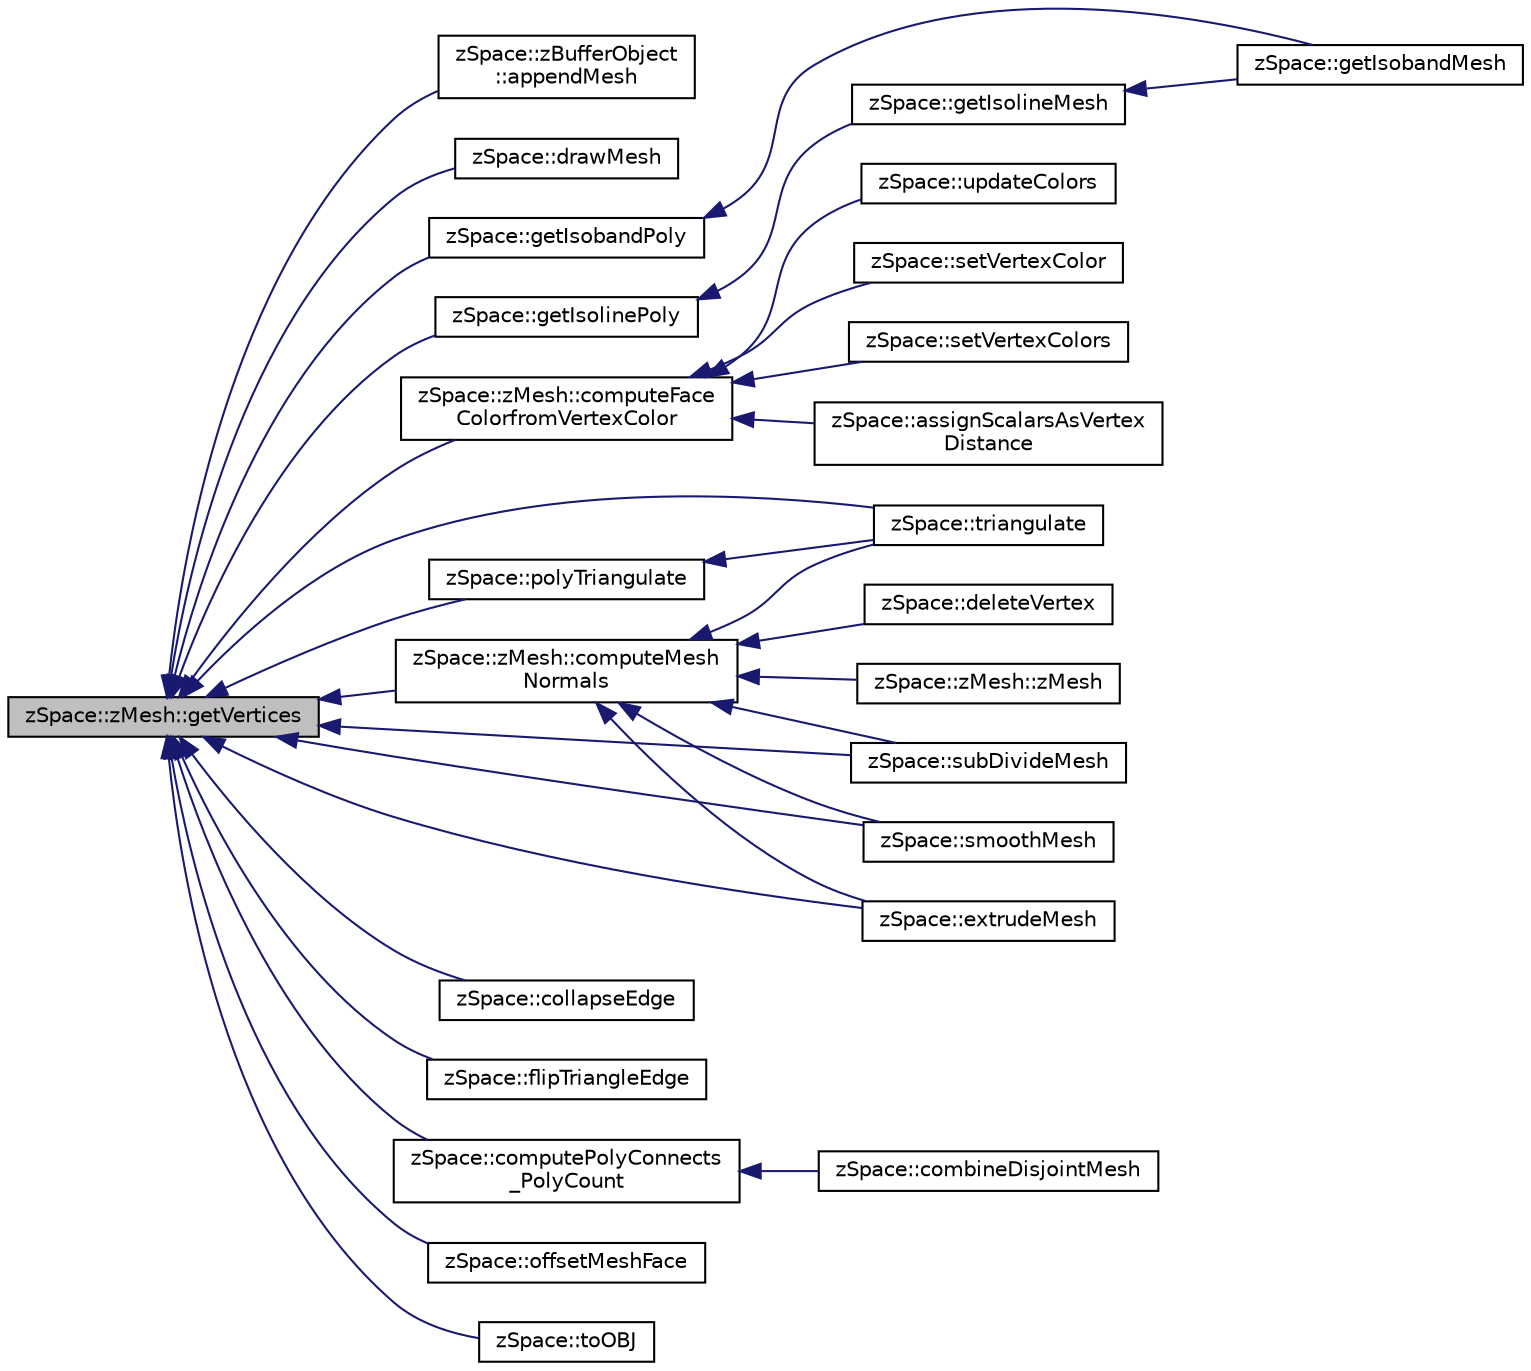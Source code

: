 digraph "zSpace::zMesh::getVertices"
{
  edge [fontname="Helvetica",fontsize="10",labelfontname="Helvetica",labelfontsize="10"];
  node [fontname="Helvetica",fontsize="10",shape=record];
  rankdir="LR";
  Node255 [label="zSpace::zMesh::getVertices",height=0.2,width=0.4,color="black", fillcolor="grey75", style="filled", fontcolor="black"];
  Node255 -> Node256 [dir="back",color="midnightblue",fontsize="10",style="solid",fontname="Helvetica"];
  Node256 [label="zSpace::zBufferObject\l::appendMesh",height=0.2,width=0.4,color="black", fillcolor="white", style="filled",URL="$classz_space_1_1z_buffer_object.html#ac5e8e4b2d6a21dbf4e59ed55a8b8bc58",tooltip="This method appends zMesh to the buffer. "];
  Node255 -> Node257 [dir="back",color="midnightblue",fontsize="10",style="solid",fontname="Helvetica"];
  Node257 [label="zSpace::drawMesh",height=0.2,width=0.4,color="black", fillcolor="white", style="filled",URL="$group__z_display_utilities.html#ga0f440b9ebfe50b06cbbbcadb465bb080",tooltip="This method displays the zMesh. "];
  Node255 -> Node258 [dir="back",color="midnightblue",fontsize="10",style="solid",fontname="Helvetica"];
  Node258 [label="zSpace::getIsolinePoly",height=0.2,width=0.4,color="black", fillcolor="white", style="filled",URL="$group__z_field2_d_utilities.html#gaf7fddb03661f768390489b84311fe0c4",tooltip="This method gets the isoline polygon for the input mesh at the given input face index. "];
  Node258 -> Node259 [dir="back",color="midnightblue",fontsize="10",style="solid",fontname="Helvetica"];
  Node259 [label="zSpace::getIsolineMesh",height=0.2,width=0.4,color="black", fillcolor="white", style="filled",URL="$group__z_field2_d_utilities.html#ga63d805729d97ddd318cf0700a234b469",tooltip="This method creates a isoline mesh from the input field mesh at the given field threshold. "];
  Node259 -> Node260 [dir="back",color="midnightblue",fontsize="10",style="solid",fontname="Helvetica"];
  Node260 [label="zSpace::getIsobandMesh",height=0.2,width=0.4,color="black", fillcolor="white", style="filled",URL="$group__z_field2_d_utilities.html#ga45610f4909d8d9800db09f245dc8ba8a",tooltip="This method creates a isoband mesh from the input field mesh at the given field threshold. "];
  Node255 -> Node261 [dir="back",color="midnightblue",fontsize="10",style="solid",fontname="Helvetica"];
  Node261 [label="zSpace::getIsobandPoly",height=0.2,width=0.4,color="black", fillcolor="white", style="filled",URL="$group__z_field2_d_utilities.html#ga1ca89389f4efa8797dbb5bc9497e2172",tooltip="This method gets the isoline polygon for the input mesh at the given input face index. "];
  Node261 -> Node260 [dir="back",color="midnightblue",fontsize="10",style="solid",fontname="Helvetica"];
  Node255 -> Node262 [dir="back",color="midnightblue",fontsize="10",style="solid",fontname="Helvetica"];
  Node262 [label="zSpace::zMesh::computeFace\lColorfromVertexColor",height=0.2,width=0.4,color="black", fillcolor="white", style="filled",URL="$classz_space_1_1z_mesh.html#a89641aad9a7a872cef9eb34ccff09269",tooltip="This method computes the face colors based on the vertex colors. "];
  Node262 -> Node263 [dir="back",color="midnightblue",fontsize="10",style="solid",fontname="Helvetica"];
  Node263 [label="zSpace::assignScalarsAsVertex\lDistance",height=0.2,width=0.4,color="black", fillcolor="white", style="filled",URL="$group__z_field2_d_utilities.html#ga4b304f57284b5f4a4907fcf3c8455570",tooltip="This method creates a vertex distance Field from the input vector of zVector positions. "];
  Node262 -> Node264 [dir="back",color="midnightblue",fontsize="10",style="solid",fontname="Helvetica"];
  Node264 [label="zSpace::updateColors",height=0.2,width=0.4,color="black", fillcolor="white", style="filled",URL="$group__z_field2_d_utilities.html#gaa729c665b3b653a45b8d18366cb0db16",tooltip="This method updates the color values of the field mesh based on the scalar values. Gradient - Black to Red. "];
  Node262 -> Node265 [dir="back",color="midnightblue",fontsize="10",style="solid",fontname="Helvetica"];
  Node265 [label="zSpace::setVertexColor",height=0.2,width=0.4,color="black", fillcolor="white", style="filled",URL="$group__z_mesh_utilities.html#ga350a2d9332ce16b822a5169320a789a9",tooltip="This method sets vertex color of all the vertices to the input color. "];
  Node262 -> Node266 [dir="back",color="midnightblue",fontsize="10",style="solid",fontname="Helvetica"];
  Node266 [label="zSpace::setVertexColors",height=0.2,width=0.4,color="black", fillcolor="white", style="filled",URL="$group__z_mesh_utilities.html#ga7eea2e4cbed233677f01622bbb290ba7",tooltip="This method sets vertex color of all the vertices with the input color contatiner. "];
  Node255 -> Node267 [dir="back",color="midnightblue",fontsize="10",style="solid",fontname="Helvetica"];
  Node267 [label="zSpace::zMesh::computeMesh\lNormals",height=0.2,width=0.4,color="black", fillcolor="white", style="filled",URL="$classz_space_1_1z_mesh.html#a42be75e01f9b3704fcc85fd745952b22",tooltip="This method computes the normals assoicated with vertices and polygon faces . "];
  Node267 -> Node268 [dir="back",color="midnightblue",fontsize="10",style="solid",fontname="Helvetica"];
  Node268 [label="zSpace::zMesh::zMesh",height=0.2,width=0.4,color="black", fillcolor="white", style="filled",URL="$classz_space_1_1z_mesh.html#a127de8a508706826cc4a537ad7a1cc9c",tooltip="Overloaded constructor. "];
  Node267 -> Node269 [dir="back",color="midnightblue",fontsize="10",style="solid",fontname="Helvetica"];
  Node269 [label="zSpace::triangulate",height=0.2,width=0.4,color="black", fillcolor="white", style="filled",URL="$group__z_mesh_modifiers.html#ga75ee8f140a3311506a932b866523a1de",tooltip="This method triangulates the input mesh. "];
  Node267 -> Node270 [dir="back",color="midnightblue",fontsize="10",style="solid",fontname="Helvetica"];
  Node270 [label="zSpace::deleteVertex",height=0.2,width=0.4,color="black", fillcolor="white", style="filled",URL="$group__z_mesh_modifiers.html#gad7f05263e242d0a98e3dbd09199246b1",tooltip="This method deletes the zMesh vertices given in the input vertex list. "];
  Node267 -> Node271 [dir="back",color="midnightblue",fontsize="10",style="solid",fontname="Helvetica"];
  Node271 [label="zSpace::subDivideMesh",height=0.2,width=0.4,color="black", fillcolor="white", style="filled",URL="$group__z_mesh_modifiers.html#gaaa9902fbf3ac2600afbf54335c286760",tooltip="This method subdivides all the faces and edges of the mesh. "];
  Node267 -> Node272 [dir="back",color="midnightblue",fontsize="10",style="solid",fontname="Helvetica"];
  Node272 [label="zSpace::smoothMesh",height=0.2,width=0.4,color="black", fillcolor="white", style="filled",URL="$group__z_mesh_modifiers.html#ga41f9be96453c21ac7b33b2991c284775",tooltip="This method applies Catmull-Clark subdivision to the mesh. "];
  Node267 -> Node273 [dir="back",color="midnightblue",fontsize="10",style="solid",fontname="Helvetica"];
  Node273 [label="zSpace::extrudeMesh",height=0.2,width=0.4,color="black", fillcolor="white", style="filled",URL="$group__z_mesh_utilities.html#ga6f2ce938aa8bb72d5b4649115d76d9c8",tooltip="This method returns an extruded mesh from the input mesh. "];
  Node255 -> Node274 [dir="back",color="midnightblue",fontsize="10",style="solid",fontname="Helvetica"];
  Node274 [label="zSpace::polyTriangulate",height=0.2,width=0.4,color="black", fillcolor="white", style="filled",URL="$group__z_mesh_modifiers.html#gaee0ef1222f28a05e210cc139a92e7774",tooltip="This method triangulates the input polygon using ear clipping algorithm. "];
  Node274 -> Node269 [dir="back",color="midnightblue",fontsize="10",style="solid",fontname="Helvetica"];
  Node255 -> Node269 [dir="back",color="midnightblue",fontsize="10",style="solid",fontname="Helvetica"];
  Node255 -> Node275 [dir="back",color="midnightblue",fontsize="10",style="solid",fontname="Helvetica"];
  Node275 [label="zSpace::collapseEdge",height=0.2,width=0.4,color="black", fillcolor="white", style="filled",URL="$group__z_mesh_modifiers.html#ga0f643cfd962151320e13a7bad7fdcc40",tooltip="This method collapses an edge into a vertex. "];
  Node255 -> Node276 [dir="back",color="midnightblue",fontsize="10",style="solid",fontname="Helvetica"];
  Node276 [label="zSpace::flipTriangleEdge",height=0.2,width=0.4,color="black", fillcolor="white", style="filled",URL="$group__z_mesh_modifiers.html#ga23b04bfa34f16159cbc2b1c5e1116f39",tooltip="This method flips the edge shared bettwen two rainglua faces. "];
  Node255 -> Node271 [dir="back",color="midnightblue",fontsize="10",style="solid",fontname="Helvetica"];
  Node255 -> Node272 [dir="back",color="midnightblue",fontsize="10",style="solid",fontname="Helvetica"];
  Node255 -> Node277 [dir="back",color="midnightblue",fontsize="10",style="solid",fontname="Helvetica"];
  Node277 [label="zSpace::computePolyConnects\l_PolyCount",height=0.2,width=0.4,color="black", fillcolor="white", style="filled",URL="$group__z_mesh_utilities.html#ga1311698c2fce00e59bcfafcbfb29a29e",tooltip="This method stores input mesh connectivity information in the input containers. "];
  Node277 -> Node278 [dir="back",color="midnightblue",fontsize="10",style="solid",fontname="Helvetica"];
  Node278 [label="zSpace::combineDisjointMesh",height=0.2,width=0.4,color="black", fillcolor="white", style="filled",URL="$group__z_mesh_utilities.html#ga4db96d817f6d701261569fd42594ea8b",tooltip="This method combines the two disjoint meshes to one mesh. "];
  Node255 -> Node273 [dir="back",color="midnightblue",fontsize="10",style="solid",fontname="Helvetica"];
  Node255 -> Node279 [dir="back",color="midnightblue",fontsize="10",style="solid",fontname="Helvetica"];
  Node279 [label="zSpace::offsetMeshFace",height=0.2,width=0.4,color="black", fillcolor="white", style="filled",URL="$group__z_mesh_utilities.html#ga33d47a47ed451d022be4b64b5865b0e1",tooltip="This method returns the offset positions of a polygon of the input mesh. "];
  Node255 -> Node280 [dir="back",color="midnightblue",fontsize="10",style="solid",fontname="Helvetica"];
  Node280 [label="zSpace::toOBJ",height=0.2,width=0.4,color="black", fillcolor="white", style="filled",URL="$group__z_i_o___mesh.html#ga56d1123fee7864f1a5da2f740b9e589d",tooltip="This method exports zMesh as an OBJ file. "];
}
